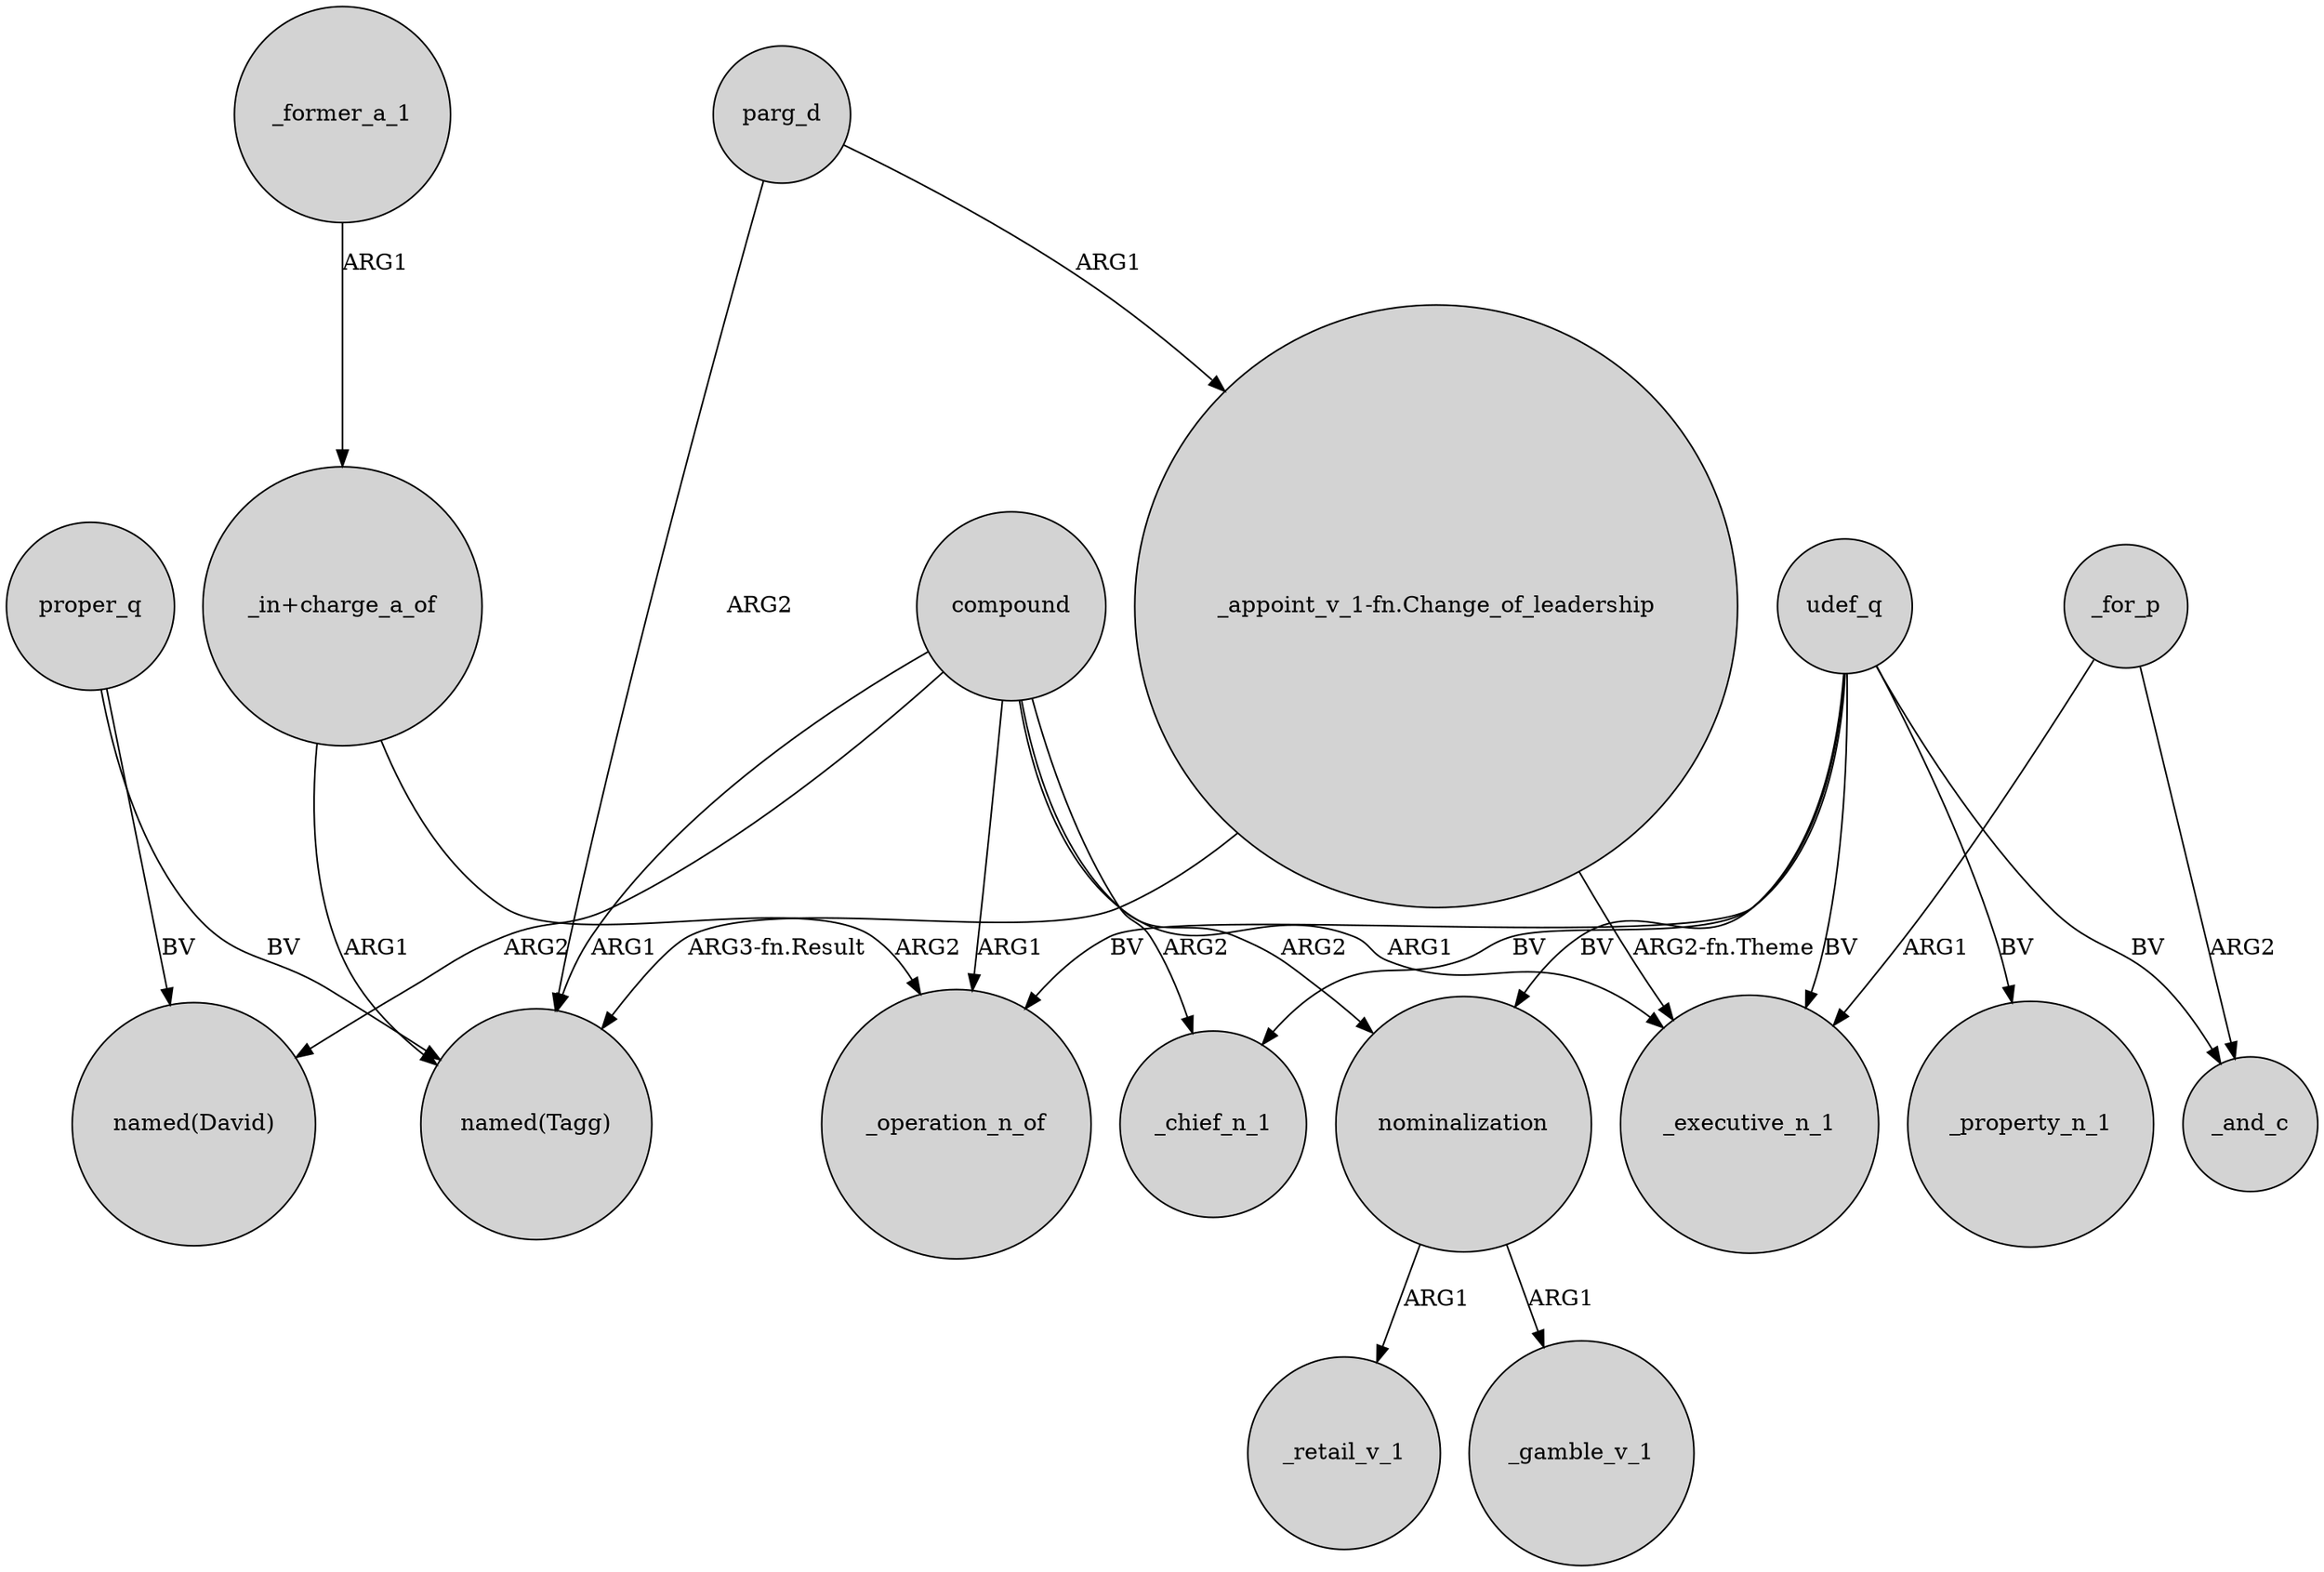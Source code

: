 digraph {
	node [shape=circle style=filled]
	proper_q -> "named(Tagg)" [label=BV]
	compound -> _operation_n_of [label=ARG1]
	udef_q -> _executive_n_1 [label=BV]
	nominalization -> _retail_v_1 [label=ARG1]
	"_appoint_v_1-fn.Change_of_leadership" -> "named(Tagg)" [label="ARG3-fn.Result"]
	compound -> _executive_n_1 [label=ARG1]
	_for_p -> _and_c [label=ARG2]
	compound -> nominalization [label=ARG2]
	compound -> "named(Tagg)" [label=ARG1]
	"_in+charge_a_of" -> "named(Tagg)" [label=ARG1]
	compound -> _chief_n_1 [label=ARG2]
	parg_d -> "named(Tagg)" [label=ARG2]
	udef_q -> _chief_n_1 [label=BV]
	compound -> "named(David)" [label=ARG2]
	"_in+charge_a_of" -> _operation_n_of [label=ARG2]
	parg_d -> "_appoint_v_1-fn.Change_of_leadership" [label=ARG1]
	udef_q -> _property_n_1 [label=BV]
	udef_q -> nominalization [label=BV]
	_former_a_1 -> "_in+charge_a_of" [label=ARG1]
	"_appoint_v_1-fn.Change_of_leadership" -> _executive_n_1 [label="ARG2-fn.Theme"]
	_for_p -> _executive_n_1 [label=ARG1]
	proper_q -> "named(David)" [label=BV]
	udef_q -> _and_c [label=BV]
	udef_q -> _operation_n_of [label=BV]
	nominalization -> _gamble_v_1 [label=ARG1]
}
